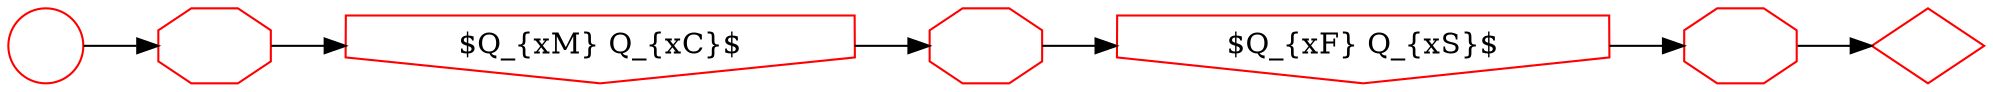 digraph G {
	rankdir=LR;
	
    S [label="", shape=circle, color=red];
    E [label="", shape=diamond, color=red];
    
    W0 [label="", shape=octagon, color=red];
    W1 [label="", shape=octagon, color=red];
    D1 [label="$Q_{xM} Q_{xC}$", shape=invhouse, color=red];
    W2 [label="", shape=octagon, color=red];
    D2 [label="$Q_{xF} Q_{xS}$", shape=invhouse, color=red];

S->W0->D1->W1->D2->W2->E;


}
